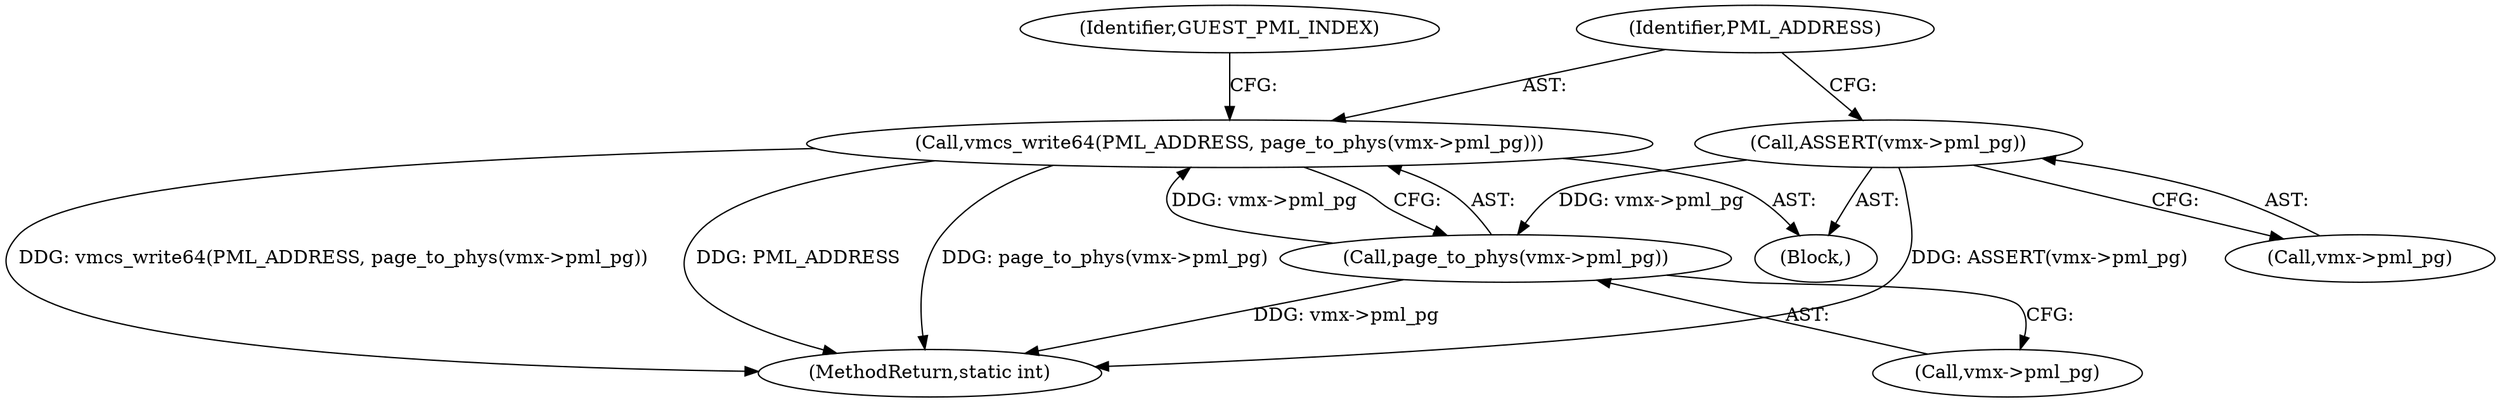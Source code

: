 digraph "0_linux_51aa68e7d57e3217192d88ce90fd5b8ef29ec94f@API" {
"1000859" [label="(Call,vmcs_write64(PML_ADDRESS, page_to_phys(vmx->pml_pg)))"];
"1000861" [label="(Call,page_to_phys(vmx->pml_pg))"];
"1000855" [label="(Call,ASSERT(vmx->pml_pg))"];
"1000855" [label="(Call,ASSERT(vmx->pml_pg))"];
"1000856" [label="(Call,vmx->pml_pg)"];
"1000860" [label="(Identifier,PML_ADDRESS)"];
"1001021" [label="(MethodReturn,static int)"];
"1000861" [label="(Call,page_to_phys(vmx->pml_pg))"];
"1000859" [label="(Call,vmcs_write64(PML_ADDRESS, page_to_phys(vmx->pml_pg)))"];
"1000866" [label="(Identifier,GUEST_PML_INDEX)"];
"1000862" [label="(Call,vmx->pml_pg)"];
"1000854" [label="(Block,)"];
"1000859" -> "1000854"  [label="AST: "];
"1000859" -> "1000861"  [label="CFG: "];
"1000860" -> "1000859"  [label="AST: "];
"1000861" -> "1000859"  [label="AST: "];
"1000866" -> "1000859"  [label="CFG: "];
"1000859" -> "1001021"  [label="DDG: vmcs_write64(PML_ADDRESS, page_to_phys(vmx->pml_pg))"];
"1000859" -> "1001021"  [label="DDG: PML_ADDRESS"];
"1000859" -> "1001021"  [label="DDG: page_to_phys(vmx->pml_pg)"];
"1000861" -> "1000859"  [label="DDG: vmx->pml_pg"];
"1000861" -> "1000862"  [label="CFG: "];
"1000862" -> "1000861"  [label="AST: "];
"1000861" -> "1001021"  [label="DDG: vmx->pml_pg"];
"1000855" -> "1000861"  [label="DDG: vmx->pml_pg"];
"1000855" -> "1000854"  [label="AST: "];
"1000855" -> "1000856"  [label="CFG: "];
"1000856" -> "1000855"  [label="AST: "];
"1000860" -> "1000855"  [label="CFG: "];
"1000855" -> "1001021"  [label="DDG: ASSERT(vmx->pml_pg)"];
}
